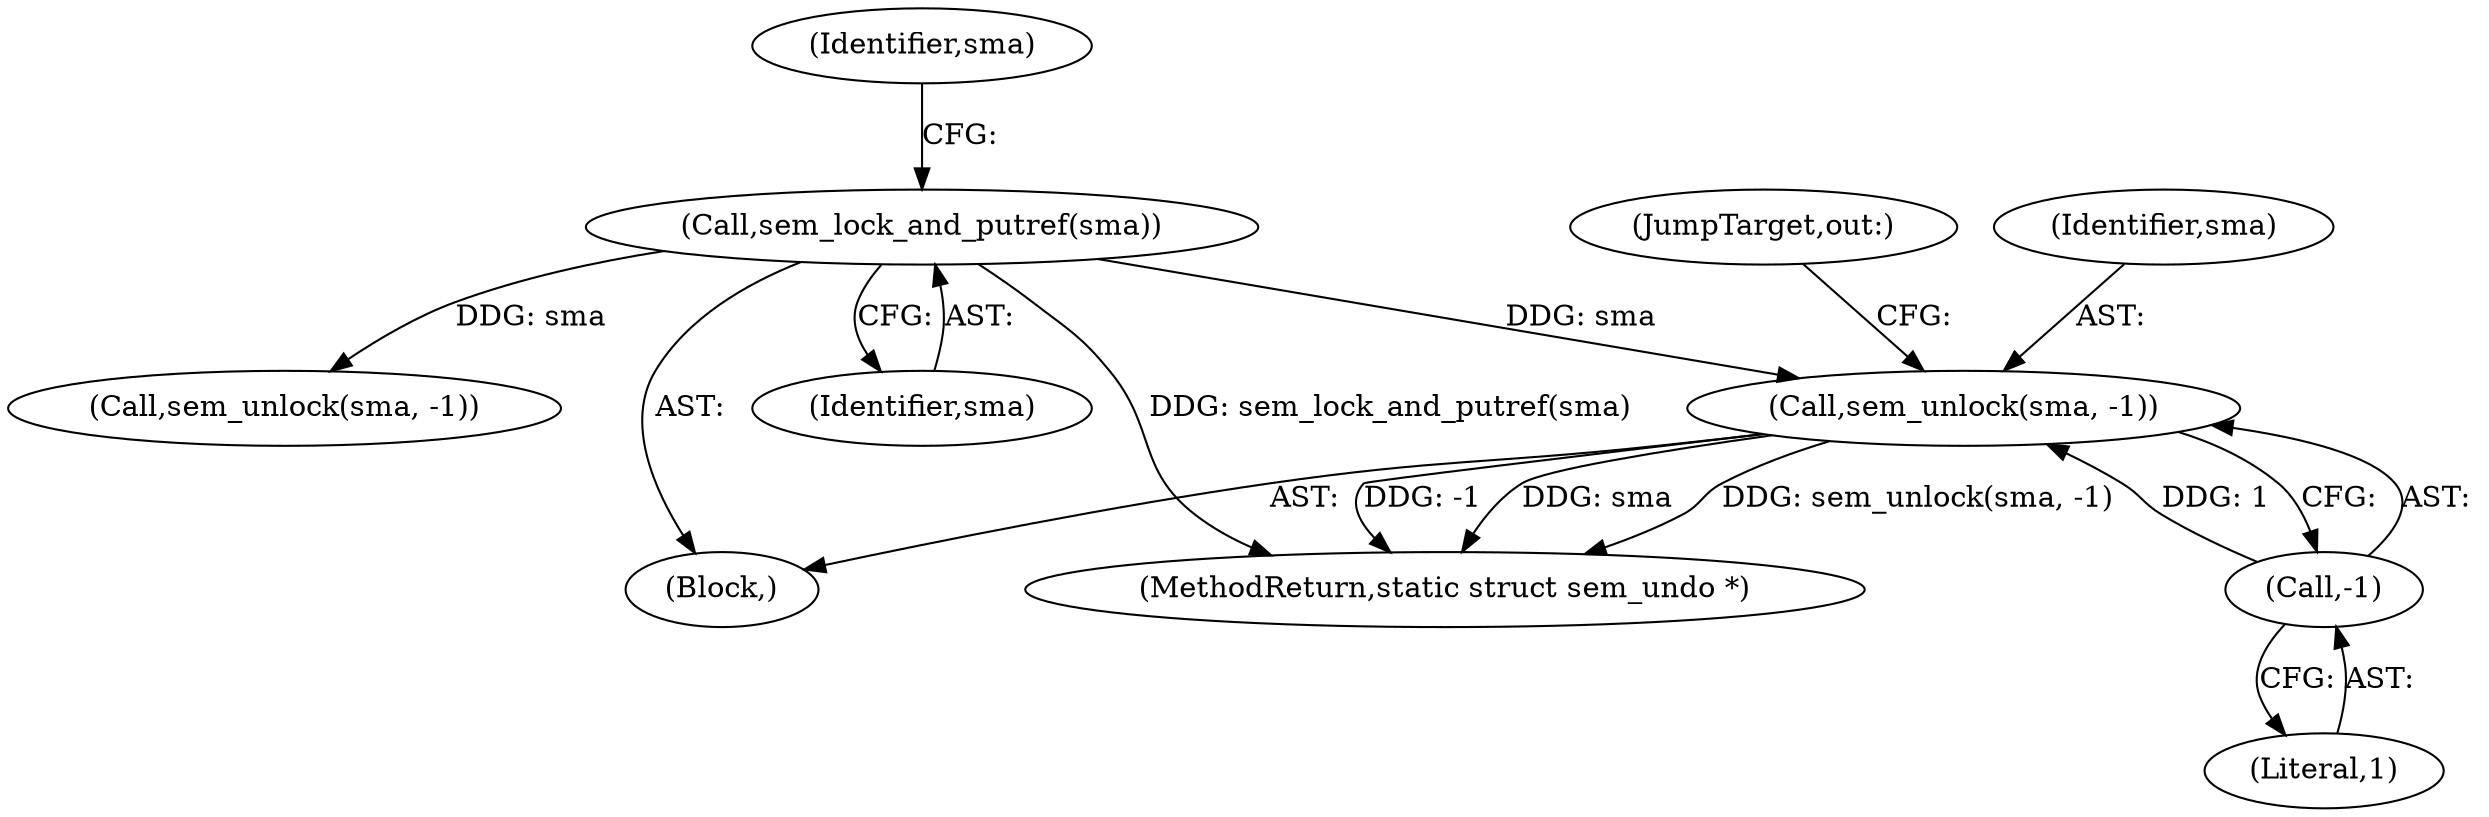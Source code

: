 digraph "0_linux_6062a8dc0517bce23e3c2f7d2fea5e22411269a3_2@pointer" {
"1000251" [label="(Call,sem_unlock(sma, -1))"];
"1000193" [label="(Call,sem_lock_and_putref(sma))"];
"1000253" [label="(Call,-1)"];
"1000194" [label="(Identifier,sma)"];
"1000255" [label="(JumpTarget,out:)"];
"1000253" [label="(Call,-1)"];
"1000254" [label="(Literal,1)"];
"1000258" [label="(MethodReturn,static struct sem_undo *)"];
"1000109" [label="(Block,)"];
"1000193" [label="(Call,sem_lock_and_putref(sma))"];
"1000251" [label="(Call,sem_unlock(sma, -1))"];
"1000252" [label="(Identifier,sma)"];
"1000202" [label="(Call,sem_unlock(sma, -1))"];
"1000198" [label="(Identifier,sma)"];
"1000251" -> "1000109"  [label="AST: "];
"1000251" -> "1000253"  [label="CFG: "];
"1000252" -> "1000251"  [label="AST: "];
"1000253" -> "1000251"  [label="AST: "];
"1000255" -> "1000251"  [label="CFG: "];
"1000251" -> "1000258"  [label="DDG: sem_unlock(sma, -1)"];
"1000251" -> "1000258"  [label="DDG: -1"];
"1000251" -> "1000258"  [label="DDG: sma"];
"1000193" -> "1000251"  [label="DDG: sma"];
"1000253" -> "1000251"  [label="DDG: 1"];
"1000193" -> "1000109"  [label="AST: "];
"1000193" -> "1000194"  [label="CFG: "];
"1000194" -> "1000193"  [label="AST: "];
"1000198" -> "1000193"  [label="CFG: "];
"1000193" -> "1000258"  [label="DDG: sem_lock_and_putref(sma)"];
"1000193" -> "1000202"  [label="DDG: sma"];
"1000253" -> "1000254"  [label="CFG: "];
"1000254" -> "1000253"  [label="AST: "];
}
